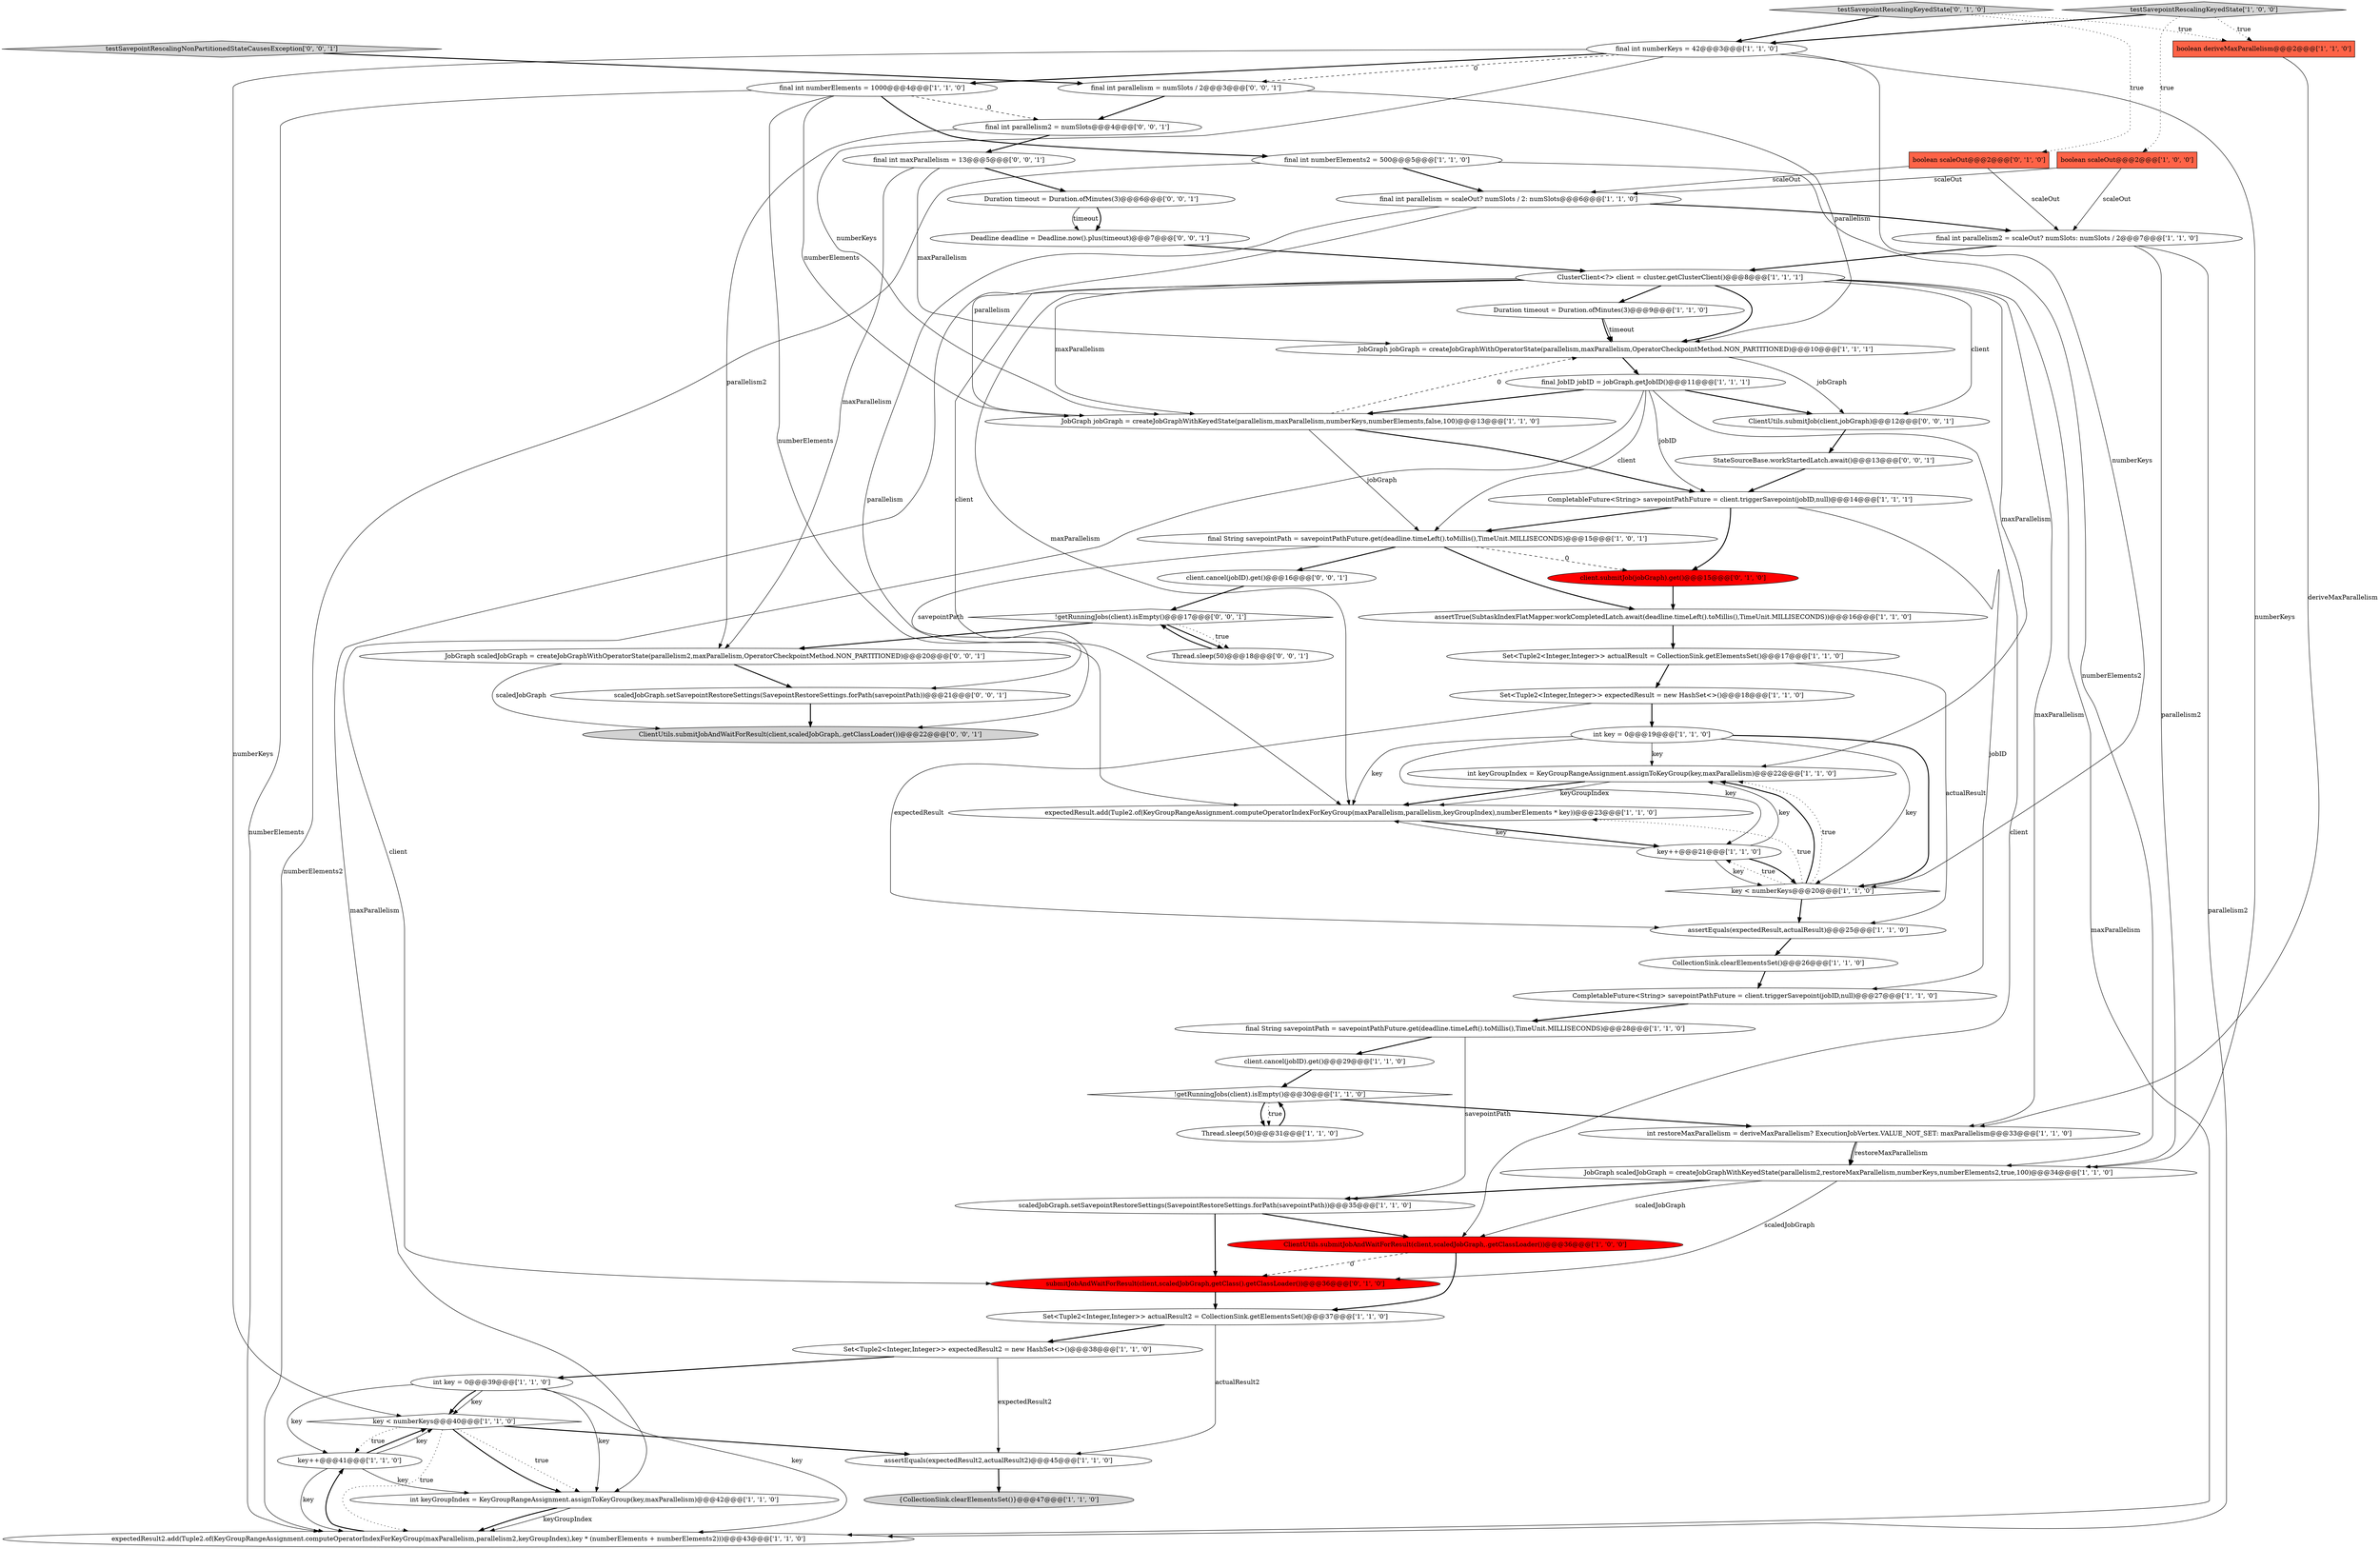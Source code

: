digraph {
13 [style = filled, label = "int restoreMaxParallelism = deriveMaxParallelism? ExecutionJobVertex.VALUE_NOT_SET: maxParallelism@@@33@@@['1', '1', '0']", fillcolor = white, shape = ellipse image = "AAA0AAABBB1BBB"];
60 [style = filled, label = "scaledJobGraph.setSavepointRestoreSettings(SavepointRestoreSettings.forPath(savepointPath))@@@21@@@['0', '0', '1']", fillcolor = white, shape = ellipse image = "AAA0AAABBB3BBB"];
42 [style = filled, label = "JobGraph scaledJobGraph = createJobGraphWithKeyedState(parallelism2,restoreMaxParallelism,numberKeys,numberElements2,true,100)@@@34@@@['1', '1', '0']", fillcolor = white, shape = ellipse image = "AAA0AAABBB1BBB"];
14 [style = filled, label = "key < numberKeys@@@40@@@['1', '1', '0']", fillcolor = white, shape = diamond image = "AAA0AAABBB1BBB"];
19 [style = filled, label = "int key = 0@@@19@@@['1', '1', '0']", fillcolor = white, shape = ellipse image = "AAA0AAABBB1BBB"];
27 [style = filled, label = "ClientUtils.submitJobAndWaitForResult(client,scaledJobGraph,.getClassLoader())@@@36@@@['1', '0', '0']", fillcolor = red, shape = ellipse image = "AAA1AAABBB1BBB"];
54 [style = filled, label = "!getRunningJobs(client).isEmpty()@@@17@@@['0', '0', '1']", fillcolor = white, shape = diamond image = "AAA0AAABBB3BBB"];
44 [style = filled, label = "submitJobAndWaitForResult(client,scaledJobGraph,getClass().getClassLoader())@@@36@@@['0', '1', '0']", fillcolor = red, shape = ellipse image = "AAA1AAABBB2BBB"];
6 [style = filled, label = "final int parallelism2 = scaleOut? numSlots: numSlots / 2@@@7@@@['1', '1', '0']", fillcolor = white, shape = ellipse image = "AAA0AAABBB1BBB"];
11 [style = filled, label = "Duration timeout = Duration.ofMinutes(3)@@@9@@@['1', '1', '0']", fillcolor = white, shape = ellipse image = "AAA0AAABBB1BBB"];
47 [style = filled, label = "final int maxParallelism = 13@@@5@@@['0', '0', '1']", fillcolor = white, shape = ellipse image = "AAA0AAABBB3BBB"];
9 [style = filled, label = "{CollectionSink.clearElementsSet()}@@@47@@@['1', '1', '0']", fillcolor = lightgray, shape = ellipse image = "AAA0AAABBB1BBB"];
55 [style = filled, label = "Thread.sleep(50)@@@18@@@['0', '0', '1']", fillcolor = white, shape = ellipse image = "AAA0AAABBB3BBB"];
22 [style = filled, label = "final String savepointPath = savepointPathFuture.get(deadline.timeLeft().toMillis(),TimeUnit.MILLISECONDS)@@@28@@@['1', '1', '0']", fillcolor = white, shape = ellipse image = "AAA0AAABBB1BBB"];
49 [style = filled, label = "StateSourceBase.workStartedLatch.await()@@@13@@@['0', '0', '1']", fillcolor = white, shape = ellipse image = "AAA0AAABBB3BBB"];
3 [style = filled, label = "final int numberElements2 = 500@@@5@@@['1', '1', '0']", fillcolor = white, shape = ellipse image = "AAA0AAABBB1BBB"];
21 [style = filled, label = "boolean deriveMaxParallelism@@@2@@@['1', '1', '0']", fillcolor = tomato, shape = box image = "AAA0AAABBB1BBB"];
48 [style = filled, label = "ClientUtils.submitJob(client,jobGraph)@@@12@@@['0', '0', '1']", fillcolor = white, shape = ellipse image = "AAA0AAABBB3BBB"];
32 [style = filled, label = "JobGraph jobGraph = createJobGraphWithKeyedState(parallelism,maxParallelism,numberKeys,numberElements,false,100)@@@13@@@['1', '1', '0']", fillcolor = white, shape = ellipse image = "AAA0AAABBB1BBB"];
18 [style = filled, label = "assertEquals(expectedResult2,actualResult2)@@@45@@@['1', '1', '0']", fillcolor = white, shape = ellipse image = "AAA0AAABBB1BBB"];
46 [style = filled, label = "testSavepointRescalingKeyedState['0', '1', '0']", fillcolor = lightgray, shape = diamond image = "AAA0AAABBB2BBB"];
25 [style = filled, label = "assertEquals(expectedResult,actualResult)@@@25@@@['1', '1', '0']", fillcolor = white, shape = ellipse image = "AAA0AAABBB1BBB"];
28 [style = filled, label = "key++@@@41@@@['1', '1', '0']", fillcolor = white, shape = ellipse image = "AAA0AAABBB1BBB"];
53 [style = filled, label = "Duration timeout = Duration.ofMinutes(3)@@@6@@@['0', '0', '1']", fillcolor = white, shape = ellipse image = "AAA0AAABBB3BBB"];
15 [style = filled, label = "int keyGroupIndex = KeyGroupRangeAssignment.assignToKeyGroup(key,maxParallelism)@@@22@@@['1', '1', '0']", fillcolor = white, shape = ellipse image = "AAA0AAABBB1BBB"];
8 [style = filled, label = "boolean scaleOut@@@2@@@['1', '0', '0']", fillcolor = tomato, shape = box image = "AAA0AAABBB1BBB"];
16 [style = filled, label = "final int numberKeys = 42@@@3@@@['1', '1', '0']", fillcolor = white, shape = ellipse image = "AAA0AAABBB1BBB"];
29 [style = filled, label = "final JobID jobID = jobGraph.getJobID()@@@11@@@['1', '1', '1']", fillcolor = white, shape = ellipse image = "AAA0AAABBB1BBB"];
34 [style = filled, label = "expectedResult2.add(Tuple2.of(KeyGroupRangeAssignment.computeOperatorIndexForKeyGroup(maxParallelism,parallelism2,keyGroupIndex),key * (numberElements + numberElements2)))@@@43@@@['1', '1', '0']", fillcolor = white, shape = ellipse image = "AAA0AAABBB1BBB"];
39 [style = filled, label = "CollectionSink.clearElementsSet()@@@26@@@['1', '1', '0']", fillcolor = white, shape = ellipse image = "AAA0AAABBB1BBB"];
35 [style = filled, label = "CompletableFuture<String> savepointPathFuture = client.triggerSavepoint(jobID,null)@@@14@@@['1', '1', '1']", fillcolor = white, shape = ellipse image = "AAA0AAABBB1BBB"];
24 [style = filled, label = "final int parallelism = scaleOut? numSlots / 2: numSlots@@@6@@@['1', '1', '0']", fillcolor = white, shape = ellipse image = "AAA0AAABBB1BBB"];
56 [style = filled, label = "ClientUtils.submitJobAndWaitForResult(client,scaledJobGraph,.getClassLoader())@@@22@@@['0', '0', '1']", fillcolor = lightgray, shape = ellipse image = "AAA0AAABBB3BBB"];
57 [style = filled, label = "client.cancel(jobID).get()@@@16@@@['0', '0', '1']", fillcolor = white, shape = ellipse image = "AAA0AAABBB3BBB"];
59 [style = filled, label = "JobGraph scaledJobGraph = createJobGraphWithOperatorState(parallelism2,maxParallelism,OperatorCheckpointMethod.NON_PARTITIONED)@@@20@@@['0', '0', '1']", fillcolor = white, shape = ellipse image = "AAA0AAABBB3BBB"];
23 [style = filled, label = "client.cancel(jobID).get()@@@29@@@['1', '1', '0']", fillcolor = white, shape = ellipse image = "AAA0AAABBB1BBB"];
2 [style = filled, label = "CompletableFuture<String> savepointPathFuture = client.triggerSavepoint(jobID,null)@@@27@@@['1', '1', '0']", fillcolor = white, shape = ellipse image = "AAA0AAABBB1BBB"];
7 [style = filled, label = "final int numberElements = 1000@@@4@@@['1', '1', '0']", fillcolor = white, shape = ellipse image = "AAA0AAABBB1BBB"];
26 [style = filled, label = "Thread.sleep(50)@@@31@@@['1', '1', '0']", fillcolor = white, shape = ellipse image = "AAA0AAABBB1BBB"];
20 [style = filled, label = "int key = 0@@@39@@@['1', '1', '0']", fillcolor = white, shape = ellipse image = "AAA0AAABBB1BBB"];
52 [style = filled, label = "Deadline deadline = Deadline.now().plus(timeout)@@@7@@@['0', '0', '1']", fillcolor = white, shape = ellipse image = "AAA0AAABBB3BBB"];
41 [style = filled, label = "Set<Tuple2<Integer,Integer>> expectedResult2 = new HashSet<>()@@@38@@@['1', '1', '0']", fillcolor = white, shape = ellipse image = "AAA0AAABBB1BBB"];
31 [style = filled, label = "expectedResult.add(Tuple2.of(KeyGroupRangeAssignment.computeOperatorIndexForKeyGroup(maxParallelism,parallelism,keyGroupIndex),numberElements * key))@@@23@@@['1', '1', '0']", fillcolor = white, shape = ellipse image = "AAA0AAABBB1BBB"];
58 [style = filled, label = "final int parallelism2 = numSlots@@@4@@@['0', '0', '1']", fillcolor = white, shape = ellipse image = "AAA0AAABBB3BBB"];
43 [style = filled, label = "boolean scaleOut@@@2@@@['0', '1', '0']", fillcolor = tomato, shape = box image = "AAA0AAABBB2BBB"];
12 [style = filled, label = "Set<Tuple2<Integer,Integer>> expectedResult = new HashSet<>()@@@18@@@['1', '1', '0']", fillcolor = white, shape = ellipse image = "AAA0AAABBB1BBB"];
38 [style = filled, label = "key < numberKeys@@@20@@@['1', '1', '0']", fillcolor = white, shape = diamond image = "AAA0AAABBB1BBB"];
30 [style = filled, label = "final String savepointPath = savepointPathFuture.get(deadline.timeLeft().toMillis(),TimeUnit.MILLISECONDS)@@@15@@@['1', '0', '1']", fillcolor = white, shape = ellipse image = "AAA0AAABBB1BBB"];
0 [style = filled, label = "testSavepointRescalingKeyedState['1', '0', '0']", fillcolor = lightgray, shape = diamond image = "AAA0AAABBB1BBB"];
37 [style = filled, label = "assertTrue(SubtaskIndexFlatMapper.workCompletedLatch.await(deadline.timeLeft().toMillis(),TimeUnit.MILLISECONDS))@@@16@@@['1', '1', '0']", fillcolor = white, shape = ellipse image = "AAA0AAABBB1BBB"];
17 [style = filled, label = "int keyGroupIndex = KeyGroupRangeAssignment.assignToKeyGroup(key,maxParallelism)@@@42@@@['1', '1', '0']", fillcolor = white, shape = ellipse image = "AAA0AAABBB1BBB"];
1 [style = filled, label = "JobGraph jobGraph = createJobGraphWithOperatorState(parallelism,maxParallelism,OperatorCheckpointMethod.NON_PARTITIONED)@@@10@@@['1', '1', '1']", fillcolor = white, shape = ellipse image = "AAA0AAABBB1BBB"];
4 [style = filled, label = "ClusterClient<?> client = cluster.getClusterClient()@@@8@@@['1', '1', '1']", fillcolor = white, shape = ellipse image = "AAA0AAABBB1BBB"];
5 [style = filled, label = "Set<Tuple2<Integer,Integer>> actualResult = CollectionSink.getElementsSet()@@@17@@@['1', '1', '0']", fillcolor = white, shape = ellipse image = "AAA0AAABBB1BBB"];
50 [style = filled, label = "testSavepointRescalingNonPartitionedStateCausesException['0', '0', '1']", fillcolor = lightgray, shape = diamond image = "AAA0AAABBB3BBB"];
51 [style = filled, label = "final int parallelism = numSlots / 2@@@3@@@['0', '0', '1']", fillcolor = white, shape = ellipse image = "AAA0AAABBB3BBB"];
10 [style = filled, label = "!getRunningJobs(client).isEmpty()@@@30@@@['1', '1', '0']", fillcolor = white, shape = diamond image = "AAA0AAABBB1BBB"];
36 [style = filled, label = "scaledJobGraph.setSavepointRestoreSettings(SavepointRestoreSettings.forPath(savepointPath))@@@35@@@['1', '1', '0']", fillcolor = white, shape = ellipse image = "AAA0AAABBB1BBB"];
45 [style = filled, label = "client.submitJob(jobGraph).get()@@@15@@@['0', '1', '0']", fillcolor = red, shape = ellipse image = "AAA1AAABBB2BBB"];
33 [style = filled, label = "key++@@@21@@@['1', '1', '0']", fillcolor = white, shape = ellipse image = "AAA0AAABBB1BBB"];
40 [style = filled, label = "Set<Tuple2<Integer,Integer>> actualResult2 = CollectionSink.getElementsSet()@@@37@@@['1', '1', '0']", fillcolor = white, shape = ellipse image = "AAA0AAABBB1BBB"];
6->42 [style = solid, label="parallelism2"];
32->35 [style = bold, label=""];
54->55 [style = bold, label=""];
41->18 [style = solid, label="expectedResult2"];
3->24 [style = bold, label=""];
26->10 [style = bold, label=""];
7->34 [style = solid, label="numberElements"];
29->35 [style = solid, label="jobID"];
16->7 [style = bold, label=""];
43->24 [style = solid, label="scaleOut"];
14->17 [style = bold, label=""];
38->15 [style = bold, label=""];
41->20 [style = bold, label=""];
28->34 [style = solid, label="key"];
28->14 [style = bold, label=""];
59->56 [style = solid, label="scaledJobGraph"];
37->5 [style = bold, label=""];
22->36 [style = solid, label="savepointPath"];
0->21 [style = dotted, label="true"];
28->14 [style = solid, label="key"];
38->15 [style = dotted, label="true"];
35->45 [style = bold, label=""];
38->31 [style = dotted, label="true"];
4->56 [style = solid, label="client"];
8->6 [style = solid, label="scaleOut"];
29->44 [style = solid, label="client"];
5->25 [style = solid, label="actualResult"];
7->32 [style = solid, label="numberElements"];
38->33 [style = dotted, label="true"];
16->32 [style = solid, label="numberKeys"];
57->54 [style = bold, label=""];
47->53 [style = bold, label=""];
24->32 [style = solid, label="parallelism"];
48->49 [style = bold, label=""];
59->60 [style = bold, label=""];
36->44 [style = bold, label=""];
35->2 [style = solid, label="jobID"];
53->52 [style = bold, label=""];
4->13 [style = solid, label="maxParallelism"];
7->58 [style = dashed, label="0"];
1->48 [style = solid, label="jobGraph"];
20->14 [style = solid, label="key"];
6->34 [style = solid, label="parallelism2"];
58->59 [style = solid, label="parallelism2"];
10->26 [style = bold, label=""];
20->14 [style = bold, label=""];
42->44 [style = solid, label="scaledJobGraph"];
51->58 [style = bold, label=""];
16->38 [style = solid, label="numberKeys"];
22->23 [style = bold, label=""];
15->31 [style = solid, label="keyGroupIndex"];
16->51 [style = dashed, label="0"];
0->8 [style = dotted, label="true"];
4->31 [style = solid, label="maxParallelism"];
30->45 [style = dashed, label="0"];
24->31 [style = solid, label="parallelism"];
6->4 [style = bold, label=""];
17->34 [style = bold, label=""];
32->1 [style = dashed, label="0"];
15->31 [style = bold, label=""];
29->32 [style = bold, label=""];
31->33 [style = bold, label=""];
28->17 [style = solid, label="key"];
18->9 [style = bold, label=""];
23->10 [style = bold, label=""];
54->59 [style = bold, label=""];
38->25 [style = bold, label=""];
10->26 [style = dotted, label="true"];
14->18 [style = bold, label=""];
14->34 [style = dotted, label="true"];
46->21 [style = dotted, label="true"];
47->1 [style = solid, label="maxParallelism"];
19->38 [style = bold, label=""];
29->27 [style = solid, label="client"];
60->56 [style = bold, label=""];
19->38 [style = solid, label="key"];
0->16 [style = bold, label=""];
19->31 [style = solid, label="key"];
46->16 [style = bold, label=""];
25->39 [style = bold, label=""];
13->42 [style = bold, label=""];
49->35 [style = bold, label=""];
20->17 [style = solid, label="key"];
40->18 [style = solid, label="actualResult2"];
52->4 [style = bold, label=""];
19->15 [style = solid, label="key"];
19->33 [style = solid, label="key"];
16->42 [style = solid, label="numberKeys"];
21->13 [style = solid, label="deriveMaxParallelism"];
3->42 [style = solid, label="numberElements2"];
30->60 [style = solid, label="savepointPath"];
7->31 [style = solid, label="numberElements"];
51->1 [style = solid, label="parallelism"];
20->28 [style = solid, label="key"];
34->28 [style = bold, label=""];
14->17 [style = dotted, label="true"];
33->15 [style = solid, label="key"];
10->13 [style = bold, label=""];
14->28 [style = dotted, label="true"];
4->34 [style = solid, label="maxParallelism"];
39->2 [style = bold, label=""];
27->44 [style = dashed, label="0"];
4->1 [style = bold, label=""];
1->29 [style = bold, label=""];
33->31 [style = solid, label="key"];
35->30 [style = bold, label=""];
4->17 [style = solid, label="maxParallelism"];
13->42 [style = solid, label="restoreMaxParallelism"];
4->32 [style = solid, label="maxParallelism"];
47->59 [style = solid, label="maxParallelism"];
42->27 [style = solid, label="scaledJobGraph"];
33->38 [style = solid, label="key"];
11->1 [style = bold, label=""];
3->34 [style = solid, label="numberElements2"];
30->57 [style = bold, label=""];
44->40 [style = bold, label=""];
4->48 [style = solid, label="client"];
30->37 [style = bold, label=""];
42->36 [style = bold, label=""];
12->25 [style = solid, label="expectedResult"];
7->3 [style = bold, label=""];
53->52 [style = solid, label="timeout"];
4->15 [style = solid, label="maxParallelism"];
58->47 [style = bold, label=""];
16->14 [style = solid, label="numberKeys"];
11->1 [style = solid, label="timeout"];
32->30 [style = solid, label="jobGraph"];
8->24 [style = solid, label="scaleOut"];
36->27 [style = bold, label=""];
5->12 [style = bold, label=""];
43->6 [style = solid, label="scaleOut"];
50->51 [style = bold, label=""];
40->41 [style = bold, label=""];
29->30 [style = solid, label="client"];
33->38 [style = bold, label=""];
27->40 [style = bold, label=""];
20->34 [style = solid, label="key"];
45->37 [style = bold, label=""];
54->55 [style = dotted, label="true"];
17->34 [style = solid, label="keyGroupIndex"];
29->48 [style = bold, label=""];
12->19 [style = bold, label=""];
4->11 [style = bold, label=""];
24->6 [style = bold, label=""];
2->22 [style = bold, label=""];
55->54 [style = bold, label=""];
46->43 [style = dotted, label="true"];
}
